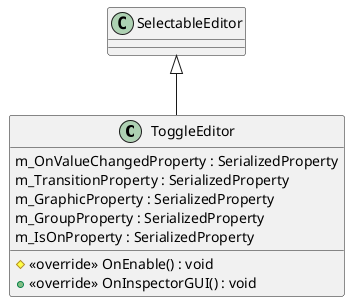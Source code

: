 @startuml
class ToggleEditor {
    m_OnValueChangedProperty : SerializedProperty
    m_TransitionProperty : SerializedProperty
    m_GraphicProperty : SerializedProperty
    m_GroupProperty : SerializedProperty
    m_IsOnProperty : SerializedProperty
    # <<override>> OnEnable() : void
    + <<override>> OnInspectorGUI() : void
}
SelectableEditor <|-- ToggleEditor
@enduml
